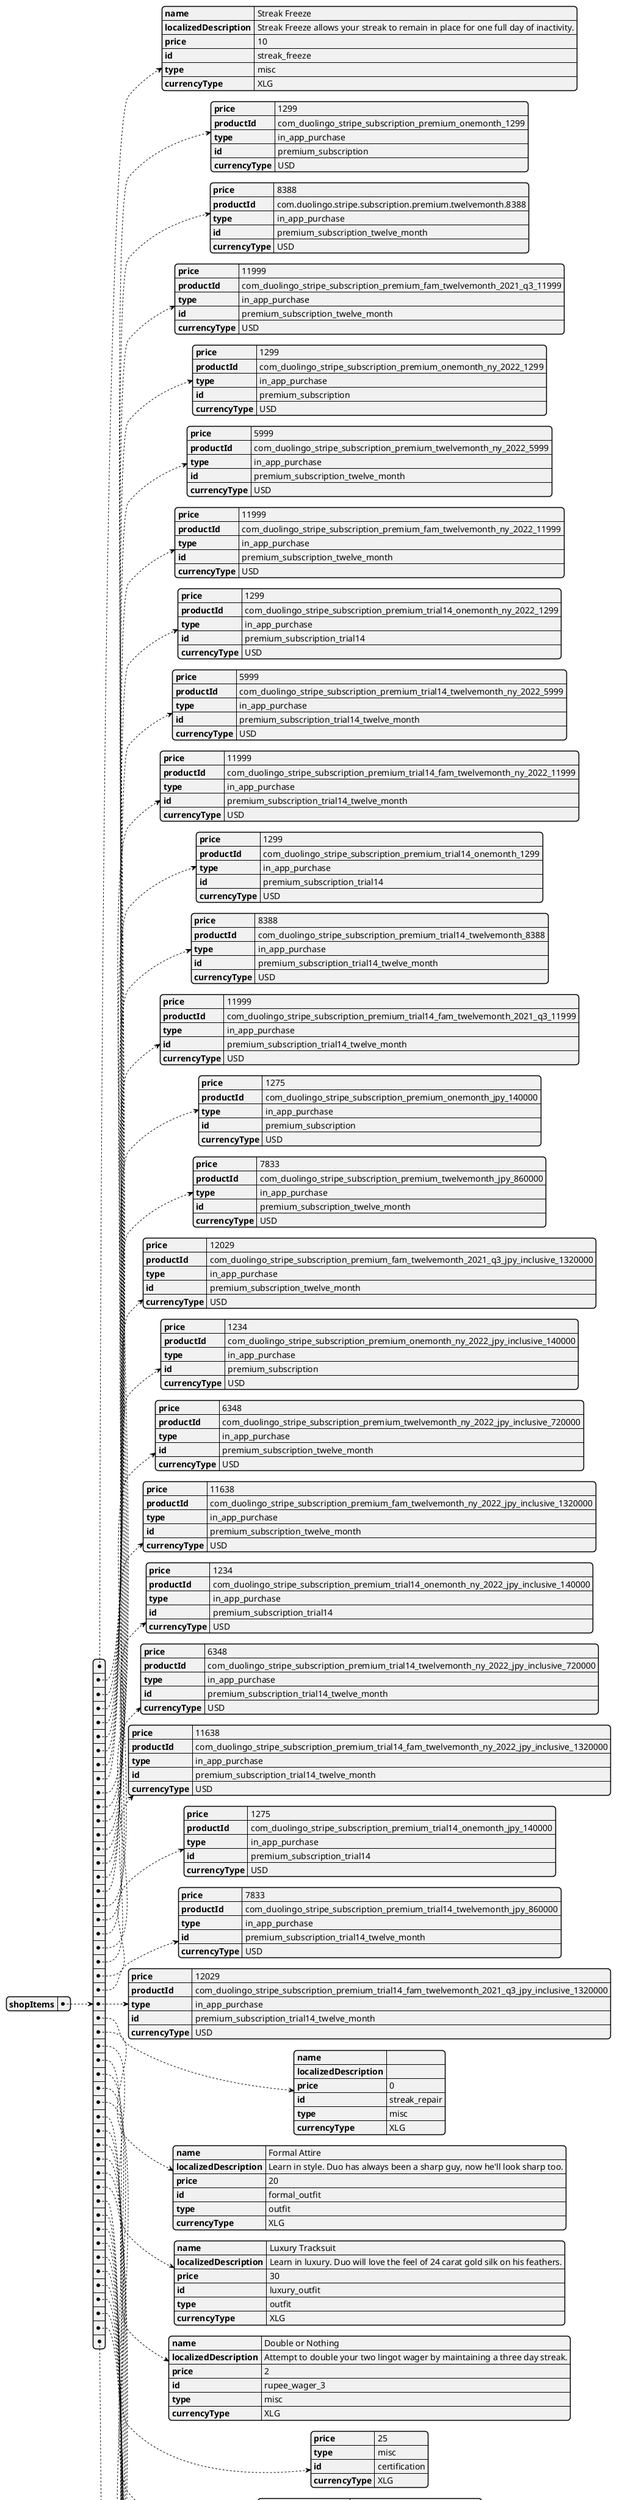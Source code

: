 @startjson "Shop Items"
{
    "shopItems": [
        {
            "name": "Streak Freeze",
            "localizedDescription": "Streak Freeze allows your streak to remain in place for one full day of inactivity.",
            "price": 10,
            "id": "streak_freeze",
            "type": "misc",
            "currencyType": "XLG"
        },
        {
            "price": 1299,
            "productId": "com_duolingo_stripe_subscription_premium_onemonth_1299",
            "type": "in_app_purchase",
            "id": "premium_subscription",
            "currencyType": "USD"
        },
        {
            "price": 8388,
            "productId": "com.duolingo.stripe.subscription.premium.twelvemonth.8388",
            "type": "in_app_purchase",
            "id": "premium_subscription_twelve_month",
            "currencyType": "USD"
        },
        {
            "price": 11999,
            "productId": "com_duolingo_stripe_subscription_premium_fam_twelvemonth_2021_q3_11999",
            "type": "in_app_purchase",
            "id": "premium_subscription_twelve_month",
            "currencyType": "USD"
        },
        {
            "price": 1299,
            "productId": "com_duolingo_stripe_subscription_premium_onemonth_ny_2022_1299",
            "type": "in_app_purchase",
            "id": "premium_subscription",
            "currencyType": "USD"
        },
        {
            "price": 5999,
            "productId": "com_duolingo_stripe_subscription_premium_twelvemonth_ny_2022_5999",
            "type": "in_app_purchase",
            "id": "premium_subscription_twelve_month",
            "currencyType": "USD"
        },
        {
            "price": 11999,
            "productId": "com_duolingo_stripe_subscription_premium_fam_twelvemonth_ny_2022_11999",
            "type": "in_app_purchase",
            "id": "premium_subscription_twelve_month",
            "currencyType": "USD"
        },
        {
            "price": 1299,
            "productId": "com_duolingo_stripe_subscription_premium_trial14_onemonth_ny_2022_1299",
            "type": "in_app_purchase",
            "id": "premium_subscription_trial14",
            "currencyType": "USD"
        },
        {
            "price": 5999,
            "productId": "com_duolingo_stripe_subscription_premium_trial14_twelvemonth_ny_2022_5999",
            "type": "in_app_purchase",
            "id": "premium_subscription_trial14_twelve_month",
            "currencyType": "USD"
        },
        {
            "price": 11999,
            "productId": "com_duolingo_stripe_subscription_premium_trial14_fam_twelvemonth_ny_2022_11999",
            "type": "in_app_purchase",
            "id": "premium_subscription_trial14_twelve_month",
            "currencyType": "USD"
        },
        {
            "price": 1299,
            "productId": "com_duolingo_stripe_subscription_premium_trial14_onemonth_1299",
            "type": "in_app_purchase",
            "id": "premium_subscription_trial14",
            "currencyType": "USD"
        },
        {
            "price": 8388,
            "productId": "com_duolingo_stripe_subscription_premium_trial14_twelvemonth_8388",
            "type": "in_app_purchase",
            "id": "premium_subscription_trial14_twelve_month",
            "currencyType": "USD"
        },
        {
            "price": 11999,
            "productId": "com_duolingo_stripe_subscription_premium_trial14_fam_twelvemonth_2021_q3_11999",
            "type": "in_app_purchase",
            "id": "premium_subscription_trial14_twelve_month",
            "currencyType": "USD"
        },
        {
            "price": 1275,
            "productId": "com_duolingo_stripe_subscription_premium_onemonth_jpy_140000",
            "type": "in_app_purchase",
            "id": "premium_subscription",
            "currencyType": "USD"
        },
        {
            "price": 7833,
            "productId": "com_duolingo_stripe_subscription_premium_twelvemonth_jpy_860000",
            "type": "in_app_purchase",
            "id": "premium_subscription_twelve_month",
            "currencyType": "USD"
        },
        {
            "price": 12029,
            "productId": "com_duolingo_stripe_subscription_premium_fam_twelvemonth_2021_q3_jpy_inclusive_1320000",
            "type": "in_app_purchase",
            "id": "premium_subscription_twelve_month",
            "currencyType": "USD"
        },
        {
            "price": 1234,
            "productId": "com_duolingo_stripe_subscription_premium_onemonth_ny_2022_jpy_inclusive_140000",
            "type": "in_app_purchase",
            "id": "premium_subscription",
            "currencyType": "USD"
        },
        {
            "price": 6348,
            "productId": "com_duolingo_stripe_subscription_premium_twelvemonth_ny_2022_jpy_inclusive_720000",
            "type": "in_app_purchase",
            "id": "premium_subscription_twelve_month",
            "currencyType": "USD"
        },
        {
            "price": 11638,
            "productId": "com_duolingo_stripe_subscription_premium_fam_twelvemonth_ny_2022_jpy_inclusive_1320000",
            "type": "in_app_purchase",
            "id": "premium_subscription_twelve_month",
            "currencyType": "USD"
        },
        {
            "price": 1234,
            "productId": "com_duolingo_stripe_subscription_premium_trial14_onemonth_ny_2022_jpy_inclusive_140000",
            "type": "in_app_purchase",
            "id": "premium_subscription_trial14",
            "currencyType": "USD"
        },
        {
            "price": 6348,
            "productId": "com_duolingo_stripe_subscription_premium_trial14_twelvemonth_ny_2022_jpy_inclusive_720000",
            "type": "in_app_purchase",
            "id": "premium_subscription_trial14_twelve_month",
            "currencyType": "USD"
        },
        {
            "price": 11638,
            "productId": "com_duolingo_stripe_subscription_premium_trial14_fam_twelvemonth_ny_2022_jpy_inclusive_1320000",
            "type": "in_app_purchase",
            "id": "premium_subscription_trial14_twelve_month",
            "currencyType": "USD"
        },
        {
            "price": 1275,
            "productId": "com_duolingo_stripe_subscription_premium_trial14_onemonth_jpy_140000",
            "type": "in_app_purchase",
            "id": "premium_subscription_trial14",
            "currencyType": "USD"
        },
        {
            "price": 7833,
            "productId": "com_duolingo_stripe_subscription_premium_trial14_twelvemonth_jpy_860000",
            "type": "in_app_purchase",
            "id": "premium_subscription_trial14_twelve_month",
            "currencyType": "USD"
        },
        {
            "price": 12029,
            "productId": "com_duolingo_stripe_subscription_premium_trial14_fam_twelvemonth_2021_q3_jpy_inclusive_1320000",
            "type": "in_app_purchase",
            "id": "premium_subscription_trial14_twelve_month",
            "currencyType": "USD"
        },
        {
            "name": "",
            "localizedDescription": "",
            "price": 0,
            "id": "streak_repair",
            "type": "misc",
            "currencyType": "XLG"
        },
        {
            "name": "Formal Attire",
            "localizedDescription": "Learn in style. Duo has always been a sharp guy, now he'll look sharp too.",
            "price": 20,
            "id": "formal_outfit",
            "type": "outfit",
            "currencyType": "XLG"
        },
        {
            "name": "Luxury Tracksuit",
            "localizedDescription": "Learn in luxury. Duo will love the feel of 24 carat gold silk on his feathers.",
            "price": 30,
            "id": "luxury_outfit",
            "type": "outfit",
            "currencyType": "XLG"
        },
        {
            "name": "Double or Nothing",
            "localizedDescription": "Attempt to double your two lingot wager by maintaining a three day streak.",
            "price": 2,
            "id": "rupee_wager_3",
            "type": "misc",
            "currencyType": "XLG"
        },
        {
            "price": 25,
            "type": "misc",
            "id": "certification",
            "currencyType": "XLG"
        },
        {
            "name": "Extra Moves",
            "localizedDescription": "Get extra moves to keep going.",
            "price": 20,
            "id": "extra_moves",
            "type": "misc",
            "currencyType": "XLG"
        },
        {
            "price": 100,
            "type": "misc",
            "id": "certification_human",
            "currencyType": "XLG"
        },
        {
            "name": "",
            "localizedDescription": "",
            "price": 15,
            "id": "zaps_3",
            "type": "misc",
            "currencyType": "XLG"
        },
        {
            "name": "",
            "localizedDescription": "",
            "price": 5,
            "id": "skill_test_lingots",
            "type": "misc",
            "currencyType": "XLG"
        },
        {
            "name": "",
            "localizedDescription": "",
            "price": 10,
            "id": "skill_test_lingots_10",
            "type": "misc",
            "currencyType": "XLG"
        },
        {
            "name": "",
            "localizedDescription": "",
            "price": 5,
            "id": "skill_test_lingots_5",
            "type": "misc",
            "currencyType": "XLG"
        },
        {
            "price": 10,
            "type": "misc",
            "id": "timed_practice",
            "currencyType": "XLG"
        },
        {
            "name": "Heart Refill",
            "localizedDescription": "Allows you to regain one heart lost during a lesson.",
            "price": 4,
            "id": "heart_refill",
            "type": "misc",
            "currencyType": "XLG"
        },
        {
            "name": "Double or Nothing",
            "localizedDescription": "Attempt to double your five lingot wager by maintaining a seven day streak.",
            "price": 5,
            "id": "rupee_wager",
            "type": "misc",
            "currencyType": "XLG"
        },
        {
            "name": "Zaps",
            "localizedDescription": "Use a Zap to skip one question during a lesson.",
            "price": 5,
            "id": "zap",
            "type": "misc",
            "currencyType": "XLG"
        },
        {
            "name": "",
            "localizedDescription": "",
            "price": 20,
            "id": "skill_test_lingots_20",
            "type": "misc",
            "currencyType": "XLG"
        },
        {
            "price": 10,
            "type": "misc",
            "id": "final_level_attempt",
            "currencyType": "XLG"
        },
        {
            "price": 30,
            "type": "misc",
            "id": "final_level_attempt_30",
            "currencyType": "XLG"
        },
        {
            "price": 100,
            "type": "misc",
            "id": "leaderboard_gem_wager_100",
            "currencyType": "XGM"
        },
        {
            "price": 50,
            "type": "misc",
            "id": "leaderboard_gem_wager_50",
            "currencyType": "XGM"
        },
        {
            "name": "",
            "localizedDescription": "",
            "price": 35,
            "id": "general_xp_boost",
            "type": "misc",
            "currencyType": "XLG"
        },
        {
            "name": "",
            "localizedDescription": "",
            "price": 35,
            "id": "xp_boost_15",
            "type": "misc",
            "currencyType": "XLG"
        },
        {
            "price": 35,
            "type": "misc",
            "id": "xp_boost_60",
            "currencyType": "XLG"
        },
        {
            "name": "",
            "localizedDescription": "",
            "price": 35,
            "id": "unlimited_hearts_boost",
            "type": "misc",
            "currencyType": "XLG"
        }
    ]
}
@endjson
